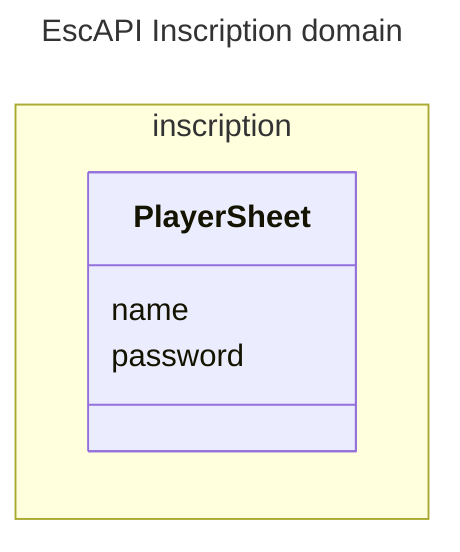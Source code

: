 ---
title: EscAPI Inscription domain
---
classDiagram
  namespace inscription {
    class PlayerSheet {
      name
      password
    }
  }